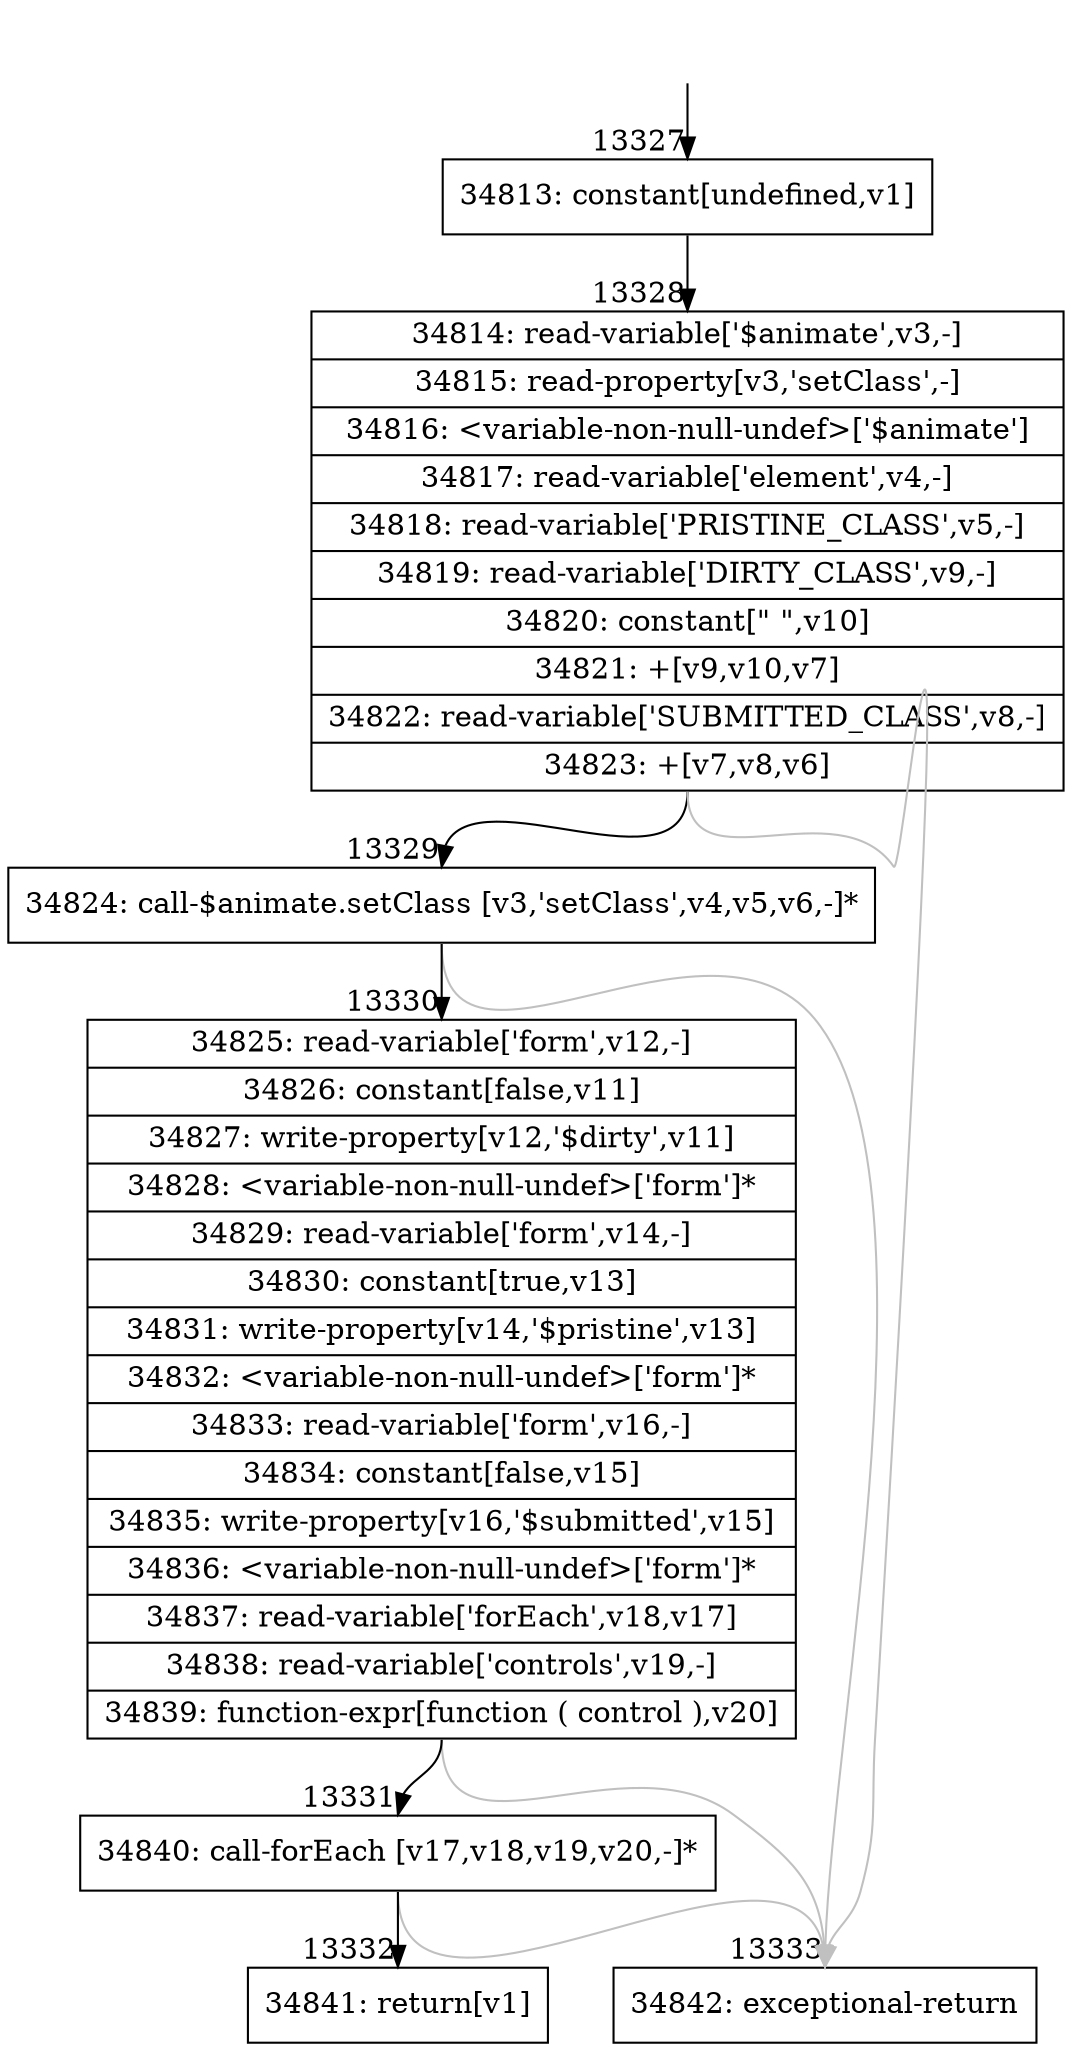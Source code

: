 digraph {
rankdir="TD"
BB_entry1037[shape=none,label=""];
BB_entry1037 -> BB13327 [tailport=s, headport=n, headlabel="    13327"]
BB13327 [shape=record label="{34813: constant[undefined,v1]}" ] 
BB13327 -> BB13328 [tailport=s, headport=n, headlabel="      13328"]
BB13328 [shape=record label="{34814: read-variable['$animate',v3,-]|34815: read-property[v3,'setClass',-]|34816: \<variable-non-null-undef\>['$animate']|34817: read-variable['element',v4,-]|34818: read-variable['PRISTINE_CLASS',v5,-]|34819: read-variable['DIRTY_CLASS',v9,-]|34820: constant[\" \",v10]|34821: +[v9,v10,v7]|34822: read-variable['SUBMITTED_CLASS',v8,-]|34823: +[v7,v8,v6]}" ] 
BB13328 -> BB13329 [tailport=s, headport=n, headlabel="      13329"]
BB13328 -> BB13333 [tailport=s, headport=n, color=gray, headlabel="      13333"]
BB13329 [shape=record label="{34824: call-$animate.setClass [v3,'setClass',v4,v5,v6,-]*}" ] 
BB13329 -> BB13330 [tailport=s, headport=n, headlabel="      13330"]
BB13329 -> BB13333 [tailport=s, headport=n, color=gray]
BB13330 [shape=record label="{34825: read-variable['form',v12,-]|34826: constant[false,v11]|34827: write-property[v12,'$dirty',v11]|34828: \<variable-non-null-undef\>['form']*|34829: read-variable['form',v14,-]|34830: constant[true,v13]|34831: write-property[v14,'$pristine',v13]|34832: \<variable-non-null-undef\>['form']*|34833: read-variable['form',v16,-]|34834: constant[false,v15]|34835: write-property[v16,'$submitted',v15]|34836: \<variable-non-null-undef\>['form']*|34837: read-variable['forEach',v18,v17]|34838: read-variable['controls',v19,-]|34839: function-expr[function ( control ),v20]}" ] 
BB13330 -> BB13331 [tailport=s, headport=n, headlabel="      13331"]
BB13330 -> BB13333 [tailport=s, headport=n, color=gray]
BB13331 [shape=record label="{34840: call-forEach [v17,v18,v19,v20,-]*}" ] 
BB13331 -> BB13332 [tailport=s, headport=n, headlabel="      13332"]
BB13331 -> BB13333 [tailport=s, headport=n, color=gray]
BB13332 [shape=record label="{34841: return[v1]}" ] 
BB13333 [shape=record label="{34842: exceptional-return}" ] 
//#$~ 20104
}
